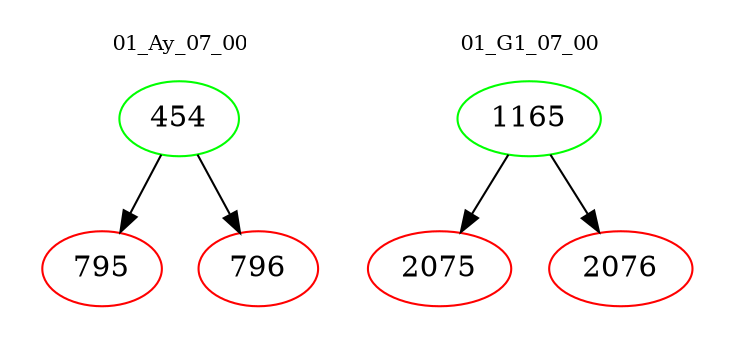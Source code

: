 digraph{
subgraph cluster_0 {
color = white
label = "01_Ay_07_00";
fontsize=10;
T0_454 [label="454", color="green"]
T0_454 -> T0_795 [color="black"]
T0_795 [label="795", color="red"]
T0_454 -> T0_796 [color="black"]
T0_796 [label="796", color="red"]
}
subgraph cluster_1 {
color = white
label = "01_G1_07_00";
fontsize=10;
T1_1165 [label="1165", color="green"]
T1_1165 -> T1_2075 [color="black"]
T1_2075 [label="2075", color="red"]
T1_1165 -> T1_2076 [color="black"]
T1_2076 [label="2076", color="red"]
}
}
